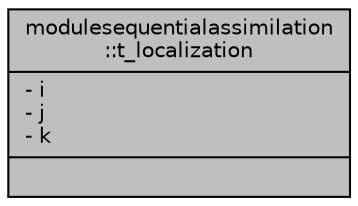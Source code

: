 digraph "modulesequentialassimilation::t_localization"
{
 // LATEX_PDF_SIZE
  edge [fontname="Helvetica",fontsize="10",labelfontname="Helvetica",labelfontsize="10"];
  node [fontname="Helvetica",fontsize="10",shape=record];
  Node1 [label="{modulesequentialassimilation\l::t_localization\n|- i\l- j\l- k\l|}",height=0.2,width=0.4,color="black", fillcolor="grey75", style="filled", fontcolor="black",tooltip=" "];
}
